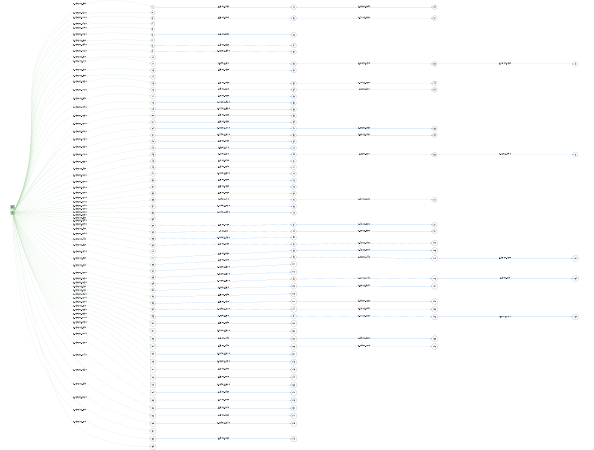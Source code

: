 digraph D {
rankdir=LR
size="4,3"
ratio="fill"
node[color="black",shape="square",fillcolor="darkseagreen3",style="filled"]
 0
 N1
 node[color="black",shape="circle",style=""]
 
edge[style="solid"]
edge[style="solid"]
0->1[label="c=1506.0,t=59.0",color="darkseagreen3"] 
edge[style="solid"]
1->12[label="c=23.0,t=105.0",color="dodgerblue2"] 
edge[style="solid"]
12->29[label="c=123.0,t=289.0",color="dodgerblue2"] 
edge[style="solid"]
0->2[label="c=1506.0,t=137.0",color="darkseagreen3"] 
edge[style="solid"]
0->3[label="c=1506.0,t=110.0",color="darkseagreen3"] 
edge[style="solid"]
3->23[label="c=56.0,t=200.0",color="dodgerblue2"] 
edge[style="solid"]
23->37[label="c=41.0,t=136.0",color="dodgerblue2"] 
edge[style="solid"]
0->4[label="c=1506.0,t=146.0",color="darkseagreen3"] 
edge[style="solid"]
0->5[label="c=1506.0,t=219.0",color="darkseagreen3"] 
edge[style="solid"]
0->6[label="c=1506.0,t=106.0",color="darkseagreen3"] 
edge[style="solid"]
6->26[label="c=86.0,t=303.0",color="dodgerblue2"] 
edge[style="solid"]
0->7[label="c=1506.0,t=38.0",color="darkseagreen3"] 
edge[style="solid"]
0->8[label="c=1506.0,t=159.0",color="darkseagreen3"] 
edge[style="solid"]
8->27[label="c=43.0,t=236.0",color="dodgerblue2"] 
edge[style="solid"]
0->9[label="c=1506.0,t=118.0",color="darkseagreen3"] 
edge[style="solid"]
9->30[label="c=132.0,t=239.0",color="dodgerblue2"] 
edge[style="solid"]
0->10[label="c=1506.0,t=57.0",color="darkseagreen3"] 
edge[style="solid"]
0->11[label="c=1506.0,t=77.0",color="darkseagreen3"] 
edge[style="solid"]
11->25[label="c=89.0,t=82.0",color="dodgerblue2"] 
edge[style="solid"]
25->35[label="c=218.0,t=154.0",color="dodgerblue2"] 
edge[style="solid"]
35->48[label="c=116.0,t=138.0",color="dodgerblue2"] 
edge[style="solid"]
0->13[label="c=1506.0,t=31.0",color="darkseagreen3"] 
edge[style="solid"]
13->22[label="c=59.0,t=152.0",color="dodgerblue2"] 
edge[style="solid"]
0->14[label="c=1506.0,t=50.0",color="darkseagreen3"] 
edge[style="solid"]
0->15[label="c=1506.0,t=135.0",color="darkseagreen3"] 
edge[style="solid"]
15->32[label="c=78.0,t=103.0",color="dodgerblue2"] 
edge[style="solid"]
32->44[label="c=70.0,t=182.0",color="dodgerblue2"] 
edge[style="solid"]
0->16[label="c=1506.0,t=172.0",color="darkseagreen3"] 
edge[style="solid"]
16->34[label="c=99.0,t=231.0",color="dodgerblue2"] 
edge[style="solid"]
34->54[label="c=38.0,t=52.0",color="dodgerblue2"] 
edge[style="solid"]
0->17[label="c=1506.0,t=89.0",color="darkseagreen3"] 
edge[style="solid"]
17->28[label="c=72.0,t=288.0",color="dodgerblue2"] 
edge[style="solid"]
0->18[label="c=1506.0,t=109.0",color="darkseagreen3"] 
edge[style="solid"]
18->33[label="c=113.0,t=298.0",color="dodgerblue2"] 
edge[style="solid"]
0->19[label="c=1506.0,t=165.0",color="darkseagreen3"] 
edge[style="solid"]
19->38[label="c=114.0,t=235.0",color="dodgerblue2"] 
edge[style="solid"]
0->20[label="c=1506.0,t=151.0",color="darkseagreen3"] 
edge[style="solid"]
20->36[label="c=98.0,t=182.0",color="dodgerblue2"] 
edge[style="solid"]
0->21[label="c=1506.0,t=202.0",color="darkseagreen3"] 
edge[style="solid"]
21->39[label="c=52.0,t=153.0",color="dodgerblue2"] 
edge[style="solid"]
0->24[label="c=1506.0,t=145.0",color="darkseagreen3"] 
edge[style="solid"]
24->41[label="c=122.0,t=117.0",color="dodgerblue2"] 
edge[style="solid"]
41->63[label="c=208.0,t=203.0",color="dodgerblue2"] 
edge[style="solid"]
0->31[label="c=1506.0,t=133.0",color="darkseagreen3"] 
edge[style="solid"]
31->53[label="c=149.0,t=187.0",color="dodgerblue2"] 
edge[style="solid"]
53->69[label="c=62.0,t=148.0",color="dodgerblue2"] 
edge[style="solid"]
0->40[label="c=1506.0,t=172.0",color="darkseagreen3"] 
edge[style="solid"]
40->64[label="c=52.0,t=273.0",color="dodgerblue2"] 
edge[style="solid"]
0->42[label="c=1506.0,t=235.0",color="darkseagreen3"] 
edge[style="solid"]
42->72[label="c=36.0,t=77.0",color="dodgerblue2"] 
edge[style="solid"]
0->43[label="c=1506.0,t=45.0",color="darkseagreen3"] 
edge[style="solid"]
43->49[label="c=27.0,t=51.0",color="dodgerblue2"] 
edge[style="solid"]
49->56[label="c=85.0,t=82.0",color="dodgerblue2"] 
edge[style="solid"]
56->66[label="c=76.0,t=291.0",color="dodgerblue2"] 
edge[style="solid"]
0->45[label="c=1506.0,t=122.0",color="darkseagreen3"] 
edge[style="solid"]
45->61[label="c=27.0,t=240.0",color="dodgerblue2"] 
edge[style="solid"]
0->46[label="c=1506.0,t=160.0",color="darkseagreen3"] 
edge[style="solid"]
46->71[label="c=64.0,t=284.0",color="dodgerblue2"] 
edge[style="solid"]
0->47[label="c=1506.0,t=150.0",color="darkseagreen3"] 
edge[style="solid"]
47->70[label="c=120.0,t=300.0",color="dodgerblue2"] 
edge[style="solid"]
0->50[label="c=1506.0,t=182.0",color="darkseagreen3"] 
edge[style="solid"]
50->76[label="c=60.0,t=282.0",color="dodgerblue2"] 
edge[style="solid"]
0->51[label="c=1506.0,t=167.0",color="darkseagreen3"] 
edge[style="solid"]
51->75[label="c=35.0,t=153.0",color="dodgerblue2"] 
edge[style="solid"]
0->52[label="c=1506.0,t=217.0",color="darkseagreen3"] 
edge[style="solid"]
52->82[label="c=82.0,t=206.0",color="dodgerblue2"] 
edge[style="solid"]
0->55[label="c=1506.0,t=104.0",color="darkseagreen3"] 
edge[style="solid"]
55->73[label="c=29.0,t=77.0",color="dodgerblue2"] 
edge[style="solid"]
73->81[label="c=51.0,t=212.0",color="dodgerblue2"] 
edge[style="solid"]
0->57[label="c=1506.0,t=180.0",color="darkseagreen3"] 
edge[style="solid"]
57->86[label="c=119.0,t=278.0",color="dodgerblue2"] 
edge[style="solid"]
0->58[label="c=1506.0,t=122.0",color="darkseagreen3"] 
edge[style="solid"]
58->78[label="c=104.0,t=209.0",color="dodgerblue2"] 
edge[style="solid"]
0->59[label="c=1506.0,t=225.0",color="darkseagreen3"] 
edge[style="solid"]
0->60[label="c=1506.0,t=35.0",color="darkseagreen3"] 
edge[style="solid"]
60->67[label="c=67.0,t=176.0",color="dodgerblue2"] 
edge[style="solid"]
67->87[label="c=42.0,t=257.0",color="dodgerblue2"] 
edge[style="solid"]
0->62[label="c=1506.0,t=159.0",color="darkseagreen3"] 
edge[style="solid"]
62->79[label="c=9.0,t=57.0",color="dodgerblue2"] 
edge[style="solid"]
79->91[label="c=82.0,t=250.0",color="dodgerblue2"] 
edge[style="solid"]
0->65[label="c=1506.0,t=229.0",color="darkseagreen3"] 
edge[style="solid"]
65->99[label="c=100.0,t=146.0",color="dodgerblue2"] 
edge[style="solid"]
0->68[label="c=1506.0,t=43.0",color="darkseagreen3"] 
edge[style="solid"]
68->80[label="c=67.0,t=213.0",color="dodgerblue2"] 
edge[style="solid"]
80->102[label="c=42.0,t=175.0",color="dodgerblue2"] 
edge[style="solid"]
0->74[label="c=1506.0,t=224.0",color="darkseagreen3"] 
edge[style="solid"]
0->77[label="c=1506.0,t=44.0",color="darkseagreen3"] 
edge[style="solid"]
77->88[label="c=82.0,t=223.0",color="dodgerblue2"] 
edge[style="solid"]
88->105[label="c=46.0,t=201.0",color="dodgerblue2"] 
edge[style="solid"]
0->83[label="c=1506.0,t=36.0",color="darkseagreen3"] 
edge[style="solid"]
83->96[label="c=75.0,t=127.0",color="dodgerblue2"] 
edge[style="solid"]
96->110[label="c=155.0,t=144.0",color="dodgerblue2"] 
edge[style="solid"]
110->127[label="c=157.0,t=160.0",color="dodgerblue2"] 
edge[style="solid"]
0->84[label="c=1506.0,t=134.0",color="darkseagreen3"] 
edge[style="solid"]
84->107[label="c=168.0,t=331.0",color="dodgerblue2"] 
edge[style="solid"]
0->85[label="c=1506.0,t=95.0",color="darkseagreen3"] 
edge[style="solid"]
85->112[label="c=316.0,t=381.0",color="dodgerblue2"] 
edge[style="solid"]
0->89[label="c=1506.0,t=20.0",color="darkseagreen3"] 
edge[style="solid"]
89->98[label="c=118.0,t=237.0",color="dodgerblue2"] 
edge[style="solid"]
98->116[label="c=27.0,t=114.0",color="dodgerblue2"] 
edge[style="solid"]
116->134[label="c=84.0,t=87.0",color="dodgerblue2"] 
edge[style="solid"]
0->90[label="c=1506.0,t=182.0",color="darkseagreen3"] 
edge[style="solid"]
90->108[label="c=22.0,t=56.0",color="dodgerblue2"] 
edge[style="solid"]
108->121[label="c=86.0,t=234.0",color="dodgerblue2"] 
edge[style="solid"]
0->92[label="c=1506.0,t=183.0",color="darkseagreen3"] 
edge[style="solid"]
92->113[label="c=35.0,t=239.0",color="dodgerblue2"] 
edge[style="solid"]
0->93[label="c=1506.0,t=163.0",color="darkseagreen3"] 
edge[style="solid"]
93->111[label="c=35.0,t=137.0",color="dodgerblue2"] 
edge[style="solid"]
111->140[label="c=192.0,t=166.0",color="dodgerblue2"] 
edge[style="solid"]
0->94[label="c=1506.0,t=75.0",color="darkseagreen3"] 
edge[style="solid"]
94->114[label="c=189.0,t=271.0",color="dodgerblue2"] 
edge[style="solid"]
114->136[label="c=78.0,t=129.0",color="dodgerblue2"] 
edge[style="solid"]
0->95[label="c=1506.0,t=16.0",color="darkseagreen3"] 
edge[style="solid"]
95->97[label="c=22.0,t=52.0",color="dodgerblue2"] 
edge[style="solid"]
97->106[label="c=71.0,t=218.0",color="dodgerblue2"] 
edge[style="solid"]
106->130[label="c=62.0,t=178.0",color="dodgerblue2"] 
edge[style="solid"]
0->100[label="c=1506.0,t=158.0",color="darkseagreen3"] 
edge[style="solid"]
100->120[label="c=55.0,t=269.0",color="dodgerblue2"] 
edge[style="solid"]
0->101[label="c=1506.0,t=161.0",color="darkseagreen3"] 
edge[style="solid"]
101->132[label="c=210.0,t=301.0",color="dodgerblue2"] 
edge[style="solid"]
0->103[label="c=1506.0,t=130.0",color="darkseagreen3"] 
edge[style="solid"]
103->122[label="c=62.0,t=119.0",color="dodgerblue2"] 
edge[style="solid"]
122->135[label="c=39.0,t=230.0",color="dodgerblue2"] 
edge[style="solid"]
0->104[label="c=1506.0,t=61.0",color="darkseagreen3"] 
edge[style="solid"]
104->123[label="c=95.0,t=244.0",color="dodgerblue2"] 
edge[style="solid"]
123->148[label="c=109.0,t=121.0",color="dodgerblue2"] 
edge[style="solid"]
0->109[label="c=1506.0,t=155.0",color="darkseagreen3"] 
edge[style="solid"]
109->137[label="c=124.0,t=317.0",color="dodgerblue2"] 
edge[style="solid"]
0->115[label="c=1506.0,t=233.0",color="darkseagreen3"] 
edge[style="solid"]
115->146[label="c=138.0,t=145.0",color="dodgerblue2"] 
edge[style="solid"]
0->117[label="c=1506.0,t=211.0",color="darkseagreen3"] 
edge[style="solid"]
117->143[label="c=31.0,t=200.0",color="dodgerblue2"] 
edge[style="solid"]
0->118[label="c=1506.0,t=205.0",color="darkseagreen3"] 
edge[style="solid"]
118->144[label="c=33.0,t=207.0",color="dodgerblue2"] 
edge[style="solid"]
0->119[label="c=1506.0,t=34.0",color="darkseagreen3"] 
edge[style="solid"]
119->133[label="c=139.0,t=300.0",color="dodgerblue2"] 
edge[style="solid"]
0->124[label="c=1506.0,t=127.0",color="darkseagreen3"] 
edge[style="solid"]
124->141[label="c=42.0,t=245.0",color="dodgerblue2"] 
edge[style="solid"]
0->125[label="c=1506.0,t=138.0",color="darkseagreen3"] 
edge[style="solid"]
125->145[label="c=77.0,t=212.0",color="dodgerblue2"] 
edge[style="solid"]
0->126[label="c=1506.0,t=214.0",color="darkseagreen3"] 
edge[style="solid"]
126->150[label="c=50.0,t=107.0",color="dodgerblue2"] 
edge[style="solid"]
0->128[label="c=1506.0,t=153.0",color="darkseagreen3"] 
edge[style="solid"]
128->147[label="c=65.0,t=228.0",color="dodgerblue2"] 
edge[style="solid"]
0->129[label="c=1506.0,t=69.0",color="darkseagreen3"] 
edge[style="solid"]
129->149[label="c=209.0,t=374.0",color="dodgerblue2"] 
edge[style="solid"]
0->131[label="c=1506.0,t=228.0",color="darkseagreen3"] 
edge[style="solid"]
0->138[label="c=1506.0,t=32.0",color="darkseagreen3"] 
edge[style="solid"]
138->142[label="c=29.0,t=123.0",color="dodgerblue2"] 
edge[style="solid"]
0->139[label="c=1506.0,t=87.0",color="darkseagreen3"] 
}